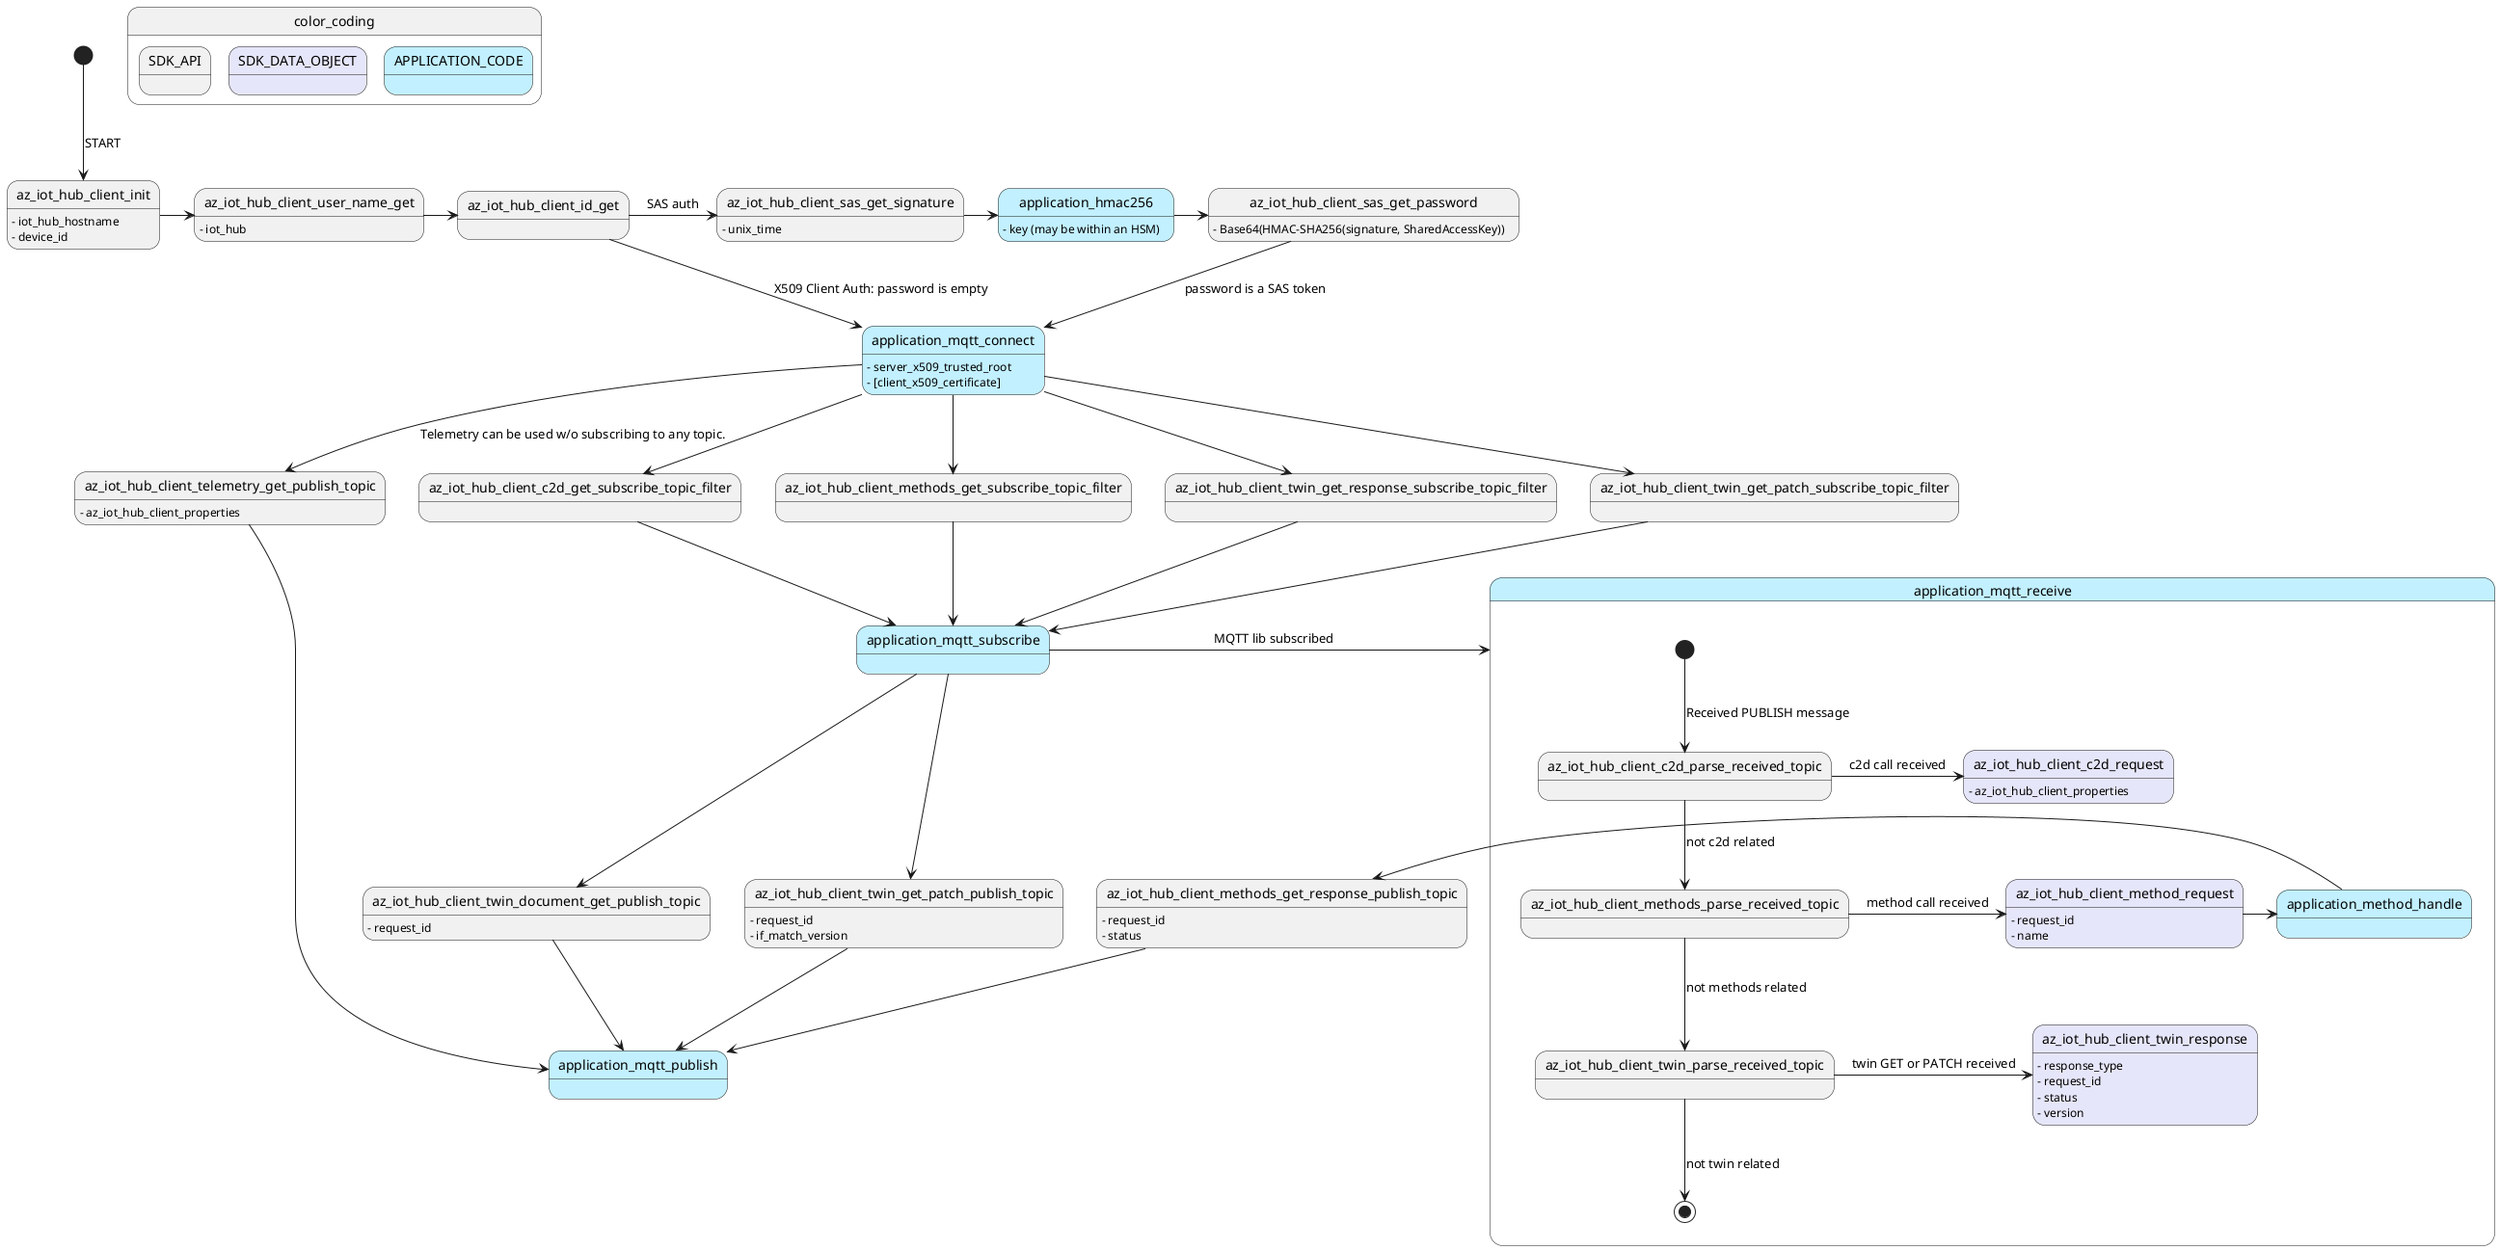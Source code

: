 @startuml

skinparam state {
    BackgroundColor<<APP>> APPLICATION
    BackgroundColor<<STRUCT>> Lavender
}

state color_coding {
    state SDK_API
    state SDK_DATA_OBJECT <<STRUCT>>
    state APPLICATION_CODE <<APP>>
}

' Init
[*] --> az_iot_hub_client_init: START
az_iot_hub_client_init -> az_iot_hub_client_user_name_get
az_iot_hub_client_user_name_get -> az_iot_hub_client_id_get
az_iot_hub_client_id_get -> application_mqtt_connect: X509 Client Auth: password is empty
state application_mqtt_connect <<APP>>

' Optional SAS token generation:
az_iot_hub_client_id_get -> az_iot_hub_client_sas_get_signature : SAS auth
az_iot_hub_client_sas_get_signature -> application_hmac256
application_hmac256 -> az_iot_hub_client_sas_get_password
az_iot_hub_client_sas_get_password --> application_mqtt_connect : password is a SAS token
state application_hmac256 <<APP>>

' Telemetry
application_mqtt_connect --> az_iot_hub_client_telemetry_get_publish_topic : Telemetry can be used w/o subscribing to any topic.
az_iot_hub_client_telemetry_get_publish_topic --> application_mqtt_publish

' C2D
application_mqtt_connect --> az_iot_hub_client_c2d_get_subscribe_topic_filter
az_iot_hub_client_c2d_get_subscribe_topic_filter --> application_mqtt_subscribe

' Methods
application_mqtt_connect --> az_iot_hub_client_methods_get_subscribe_topic_filter
az_iot_hub_client_methods_get_subscribe_topic_filter --> application_mqtt_subscribe

az_iot_hub_client_methods_get_response_publish_topic --> application_mqtt_publish

' Twin
application_mqtt_connect --> az_iot_hub_client_twin_get_response_subscribe_topic_filter
az_iot_hub_client_twin_get_response_subscribe_topic_filter --> application_mqtt_subscribe

application_mqtt_connect --> az_iot_hub_client_twin_get_patch_subscribe_topic_filter
az_iot_hub_client_twin_get_patch_subscribe_topic_filter --> application_mqtt_subscribe


application_mqtt_subscribe --> az_iot_hub_client_twin_document_get_publish_topic
az_iot_hub_client_twin_document_get_publish_topic --> application_mqtt_publish

application_mqtt_subscribe --> az_iot_hub_client_twin_get_patch_publish_topic
az_iot_hub_client_twin_get_patch_publish_topic --> application_mqtt_publish

' Common subscribe
state application_mqtt_subscribe <<APP>>
application_mqtt_subscribe -> application_mqtt_receive : MQTT lib subscribed

state application_mqtt_publish <<APP>>

state application_mqtt_receive <<APP>> { 
' Callback delegating handler:
    [*] --> az_iot_hub_client_c2d_parse_received_topic : Received PUBLISH message
    az_iot_hub_client_c2d_parse_received_topic --> az_iot_hub_client_methods_parse_received_topic : not c2d related
    az_iot_hub_client_methods_parse_received_topic --> az_iot_hub_client_twin_parse_received_topic : not methods related
    az_iot_hub_client_twin_parse_received_topic --> [*] : not twin related

' C2D
    az_iot_hub_client_c2d_parse_received_topic -> az_iot_hub_client_c2d_request : c2d call received
    
' Methods:
    az_iot_hub_client_methods_parse_received_topic -> az_iot_hub_client_method_request : method call received
    az_iot_hub_client_method_request -> application_method_handle
    state application_method_handle <<APP>>
    application_method_handle -> az_iot_hub_client_methods_get_response_publish_topic
    
' Twin
    az_iot_hub_client_twin_parse_received_topic -> az_iot_hub_client_twin_response : twin GET or PATCH received
}

' IoT Hub client:
az_iot_hub_client_init : - iot_hub_hostname
az_iot_hub_client_init : - device_id

az_iot_hub_client_user_name_get : - iot_hub

' SAS Tokens
az_iot_hub_client_sas_get_signature : - unix_time
az_iot_hub_client_sas_get_password: - Base64(HMAC-SHA256(signature, SharedAccessKey))

az_iot_hub_client_telemetry_get_publish_topic : - az_iot_hub_client_properties

state az_iot_hub_client_method_request <<STRUCT>>
az_iot_hub_client_method_request: - request_id
az_iot_hub_client_method_request: - name

az_iot_hub_client_methods_get_response_publish_topic: - request_id
az_iot_hub_client_methods_get_response_publish_topic: - status

state az_iot_hub_client_c2d_request <<STRUCT>>
az_iot_hub_client_c2d_request : - az_iot_hub_client_properties

az_iot_hub_client_twin_document_get_publish_topic : - request_id

az_iot_hub_client_twin_get_patch_publish_topic : - request_id
az_iot_hub_client_twin_get_patch_publish_topic : - if_match_version

state az_iot_hub_client_twin_response <<STRUCT>>
az_iot_hub_client_twin_response : - response_type
az_iot_hub_client_twin_response : - request_id
az_iot_hub_client_twin_response : - status
az_iot_hub_client_twin_response : - version

' Application interfaces
application_mqtt_connect : - server_x509_trusted_root
application_mqtt_connect : - [client_x509_certificate]
application_hmac256 : - key (may be within an HSM)

@enduml
